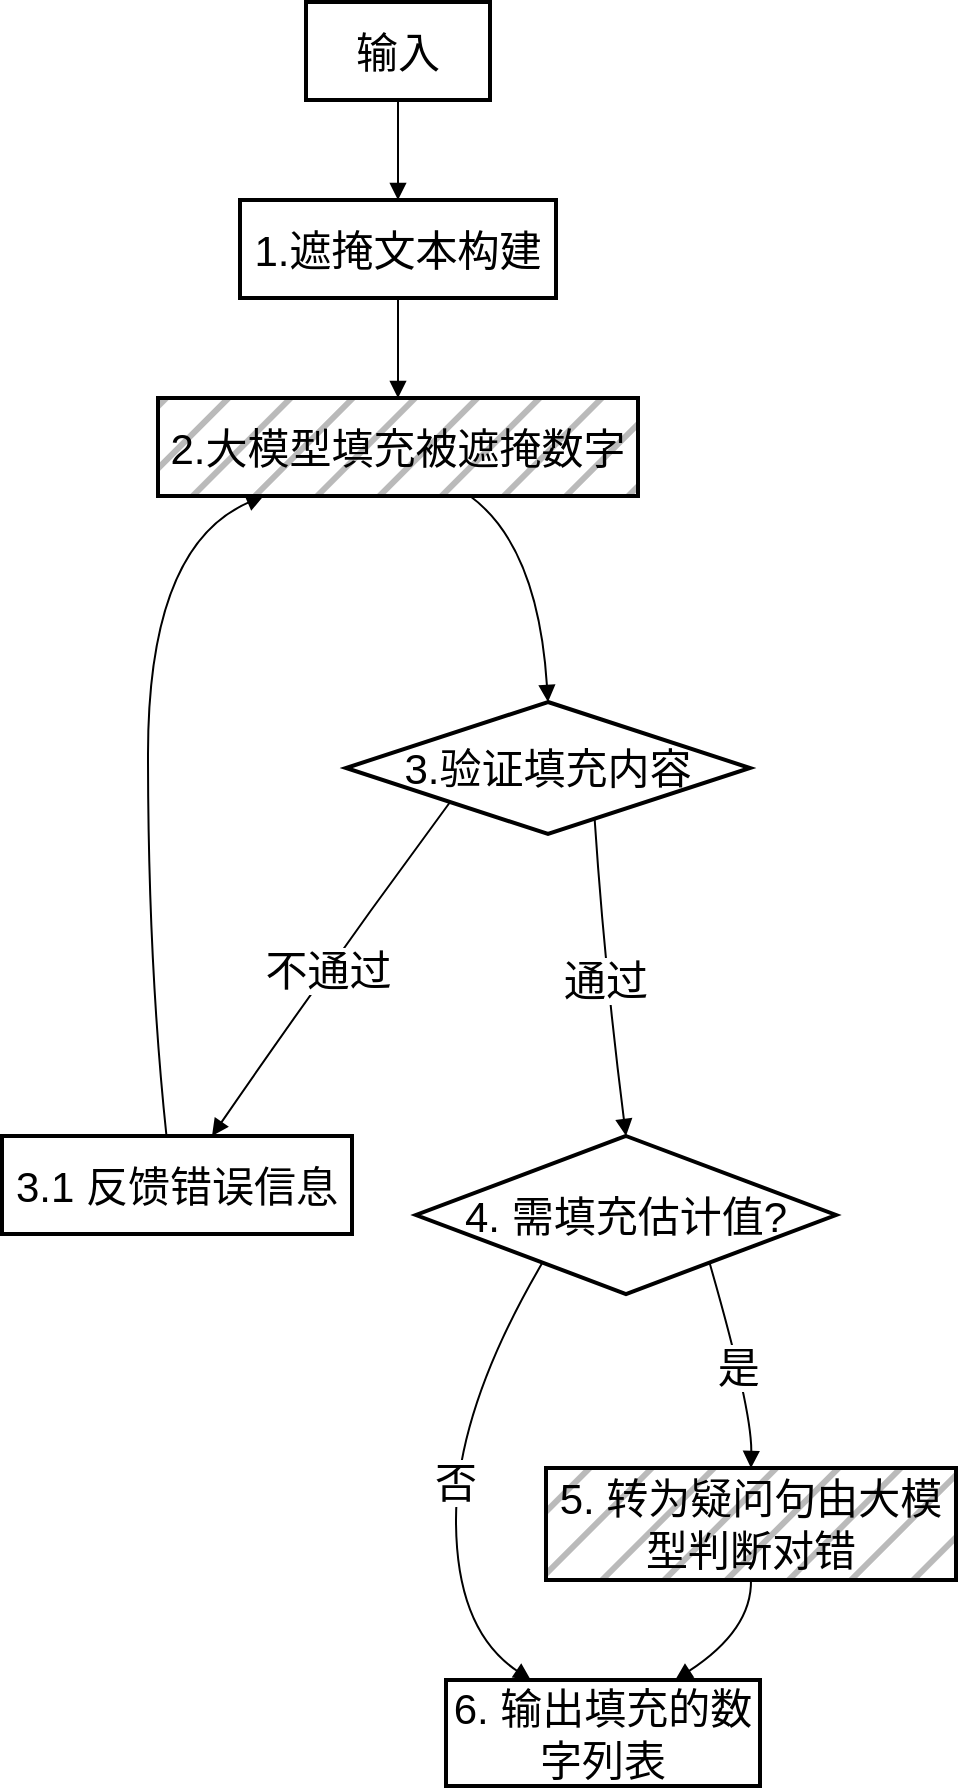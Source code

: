 <mxfile version="24.8.1">
  <diagram name="第 1 页" id="jcsu0ifiuYBYUi2_rB25">
    <mxGraphModel dx="2049" dy="1114" grid="0" gridSize="10" guides="1" tooltips="1" connect="1" arrows="1" fold="1" page="0" pageScale="1" pageWidth="827" pageHeight="1169" math="0" shadow="0">
      <root>
        <mxCell id="0" />
        <mxCell id="1" parent="0" />
        <mxCell id="IDqaXiTxqVLF_361lomE-16" value="输入" style="whiteSpace=wrap;strokeWidth=2;fontSize=21;" vertex="1" parent="1">
          <mxGeometry x="155" y="20" width="92" height="49" as="geometry" />
        </mxCell>
        <mxCell id="IDqaXiTxqVLF_361lomE-17" value="1.遮掩文本构建" style="whiteSpace=wrap;strokeWidth=2;fontSize=21;" vertex="1" parent="1">
          <mxGeometry x="122" y="119" width="158" height="49" as="geometry" />
        </mxCell>
        <mxCell id="IDqaXiTxqVLF_361lomE-18" value="2.大模型填充被遮掩数字" style="whiteSpace=wrap;strokeWidth=2;fontSize=21;fillStyle=hatch;fillColor=#BABABA;" vertex="1" parent="1">
          <mxGeometry x="81" y="218" width="240" height="49" as="geometry" />
        </mxCell>
        <mxCell id="IDqaXiTxqVLF_361lomE-19" value="3.验证填充内容" style="rhombus;strokeWidth=2;whiteSpace=wrap;fontSize=21;" vertex="1" parent="1">
          <mxGeometry x="175" y="370" width="202" height="66" as="geometry" />
        </mxCell>
        <mxCell id="IDqaXiTxqVLF_361lomE-20" value="3.1 反馈错误信息" style="whiteSpace=wrap;strokeWidth=2;fontSize=21;" vertex="1" parent="1">
          <mxGeometry x="3" y="587" width="175" height="49" as="geometry" />
        </mxCell>
        <mxCell id="IDqaXiTxqVLF_361lomE-21" value="4. 需填充估计值?" style="rhombus;strokeWidth=2;whiteSpace=wrap;fontSize=21;" vertex="1" parent="1">
          <mxGeometry x="210" y="587" width="210" height="79" as="geometry" />
        </mxCell>
        <mxCell id="IDqaXiTxqVLF_361lomE-22" value="5. 转为疑问句由大模型判断对错" style="whiteSpace=wrap;strokeWidth=2;fontSize=21;fillStyle=hatch;fillColor=#BABABA;" vertex="1" parent="1">
          <mxGeometry x="275" y="753" width="205" height="56" as="geometry" />
        </mxCell>
        <mxCell id="IDqaXiTxqVLF_361lomE-23" value="6. 输出填充的数字列表" style="whiteSpace=wrap;strokeWidth=2;fontSize=21;" vertex="1" parent="1">
          <mxGeometry x="225" y="859" width="157" height="53" as="geometry" />
        </mxCell>
        <mxCell id="IDqaXiTxqVLF_361lomE-25" value="" style="curved=1;startArrow=none;endArrow=block;exitX=0.5;exitY=1;entryX=0.5;entryY=0;rounded=0;fontSize=21;" edge="1" parent="1" source="IDqaXiTxqVLF_361lomE-16" target="IDqaXiTxqVLF_361lomE-17">
          <mxGeometry relative="1" as="geometry">
            <Array as="points" />
          </mxGeometry>
        </mxCell>
        <mxCell id="IDqaXiTxqVLF_361lomE-26" value="" style="curved=1;startArrow=none;endArrow=block;exitX=0.5;exitY=1;entryX=0.5;entryY=0;rounded=0;fontSize=21;" edge="1" parent="1" source="IDqaXiTxqVLF_361lomE-17" target="IDqaXiTxqVLF_361lomE-18">
          <mxGeometry relative="1" as="geometry">
            <Array as="points" />
          </mxGeometry>
        </mxCell>
        <mxCell id="IDqaXiTxqVLF_361lomE-27" value="" style="curved=1;startArrow=none;endArrow=block;exitX=0.65;exitY=1;entryX=0.5;entryY=0;rounded=0;fontSize=21;" edge="1" parent="1" source="IDqaXiTxqVLF_361lomE-18" target="IDqaXiTxqVLF_361lomE-19">
          <mxGeometry relative="1" as="geometry">
            <Array as="points">
              <mxPoint x="271" y="292" />
            </Array>
          </mxGeometry>
        </mxCell>
        <mxCell id="IDqaXiTxqVLF_361lomE-28" value="不通过" style="curved=1;startArrow=none;endArrow=block;exitX=0.03;exitY=1;entryX=0.6;entryY=0;rounded=0;fontSize=21;" edge="1" parent="1" source="IDqaXiTxqVLF_361lomE-19" target="IDqaXiTxqVLF_361lomE-20">
          <mxGeometry relative="1" as="geometry">
            <Array as="points">
              <mxPoint x="168" y="500" />
            </Array>
          </mxGeometry>
        </mxCell>
        <mxCell id="IDqaXiTxqVLF_361lomE-29" value="" style="curved=1;startArrow=none;endArrow=block;exitX=0.47;exitY=0;entryX=0.22;entryY=1;rounded=0;fontSize=21;" edge="1" parent="1" source="IDqaXiTxqVLF_361lomE-20" target="IDqaXiTxqVLF_361lomE-18">
          <mxGeometry relative="1" as="geometry">
            <Array as="points">
              <mxPoint x="76" y="500" />
              <mxPoint x="76" y="292" />
            </Array>
          </mxGeometry>
        </mxCell>
        <mxCell id="IDqaXiTxqVLF_361lomE-30" value="通过" style="curved=1;startArrow=none;endArrow=block;exitX=0.65;exitY=1;entryX=0.5;entryY=0;rounded=0;fontSize=21;" edge="1" parent="1" source="IDqaXiTxqVLF_361lomE-19" target="IDqaXiTxqVLF_361lomE-21">
          <mxGeometry relative="1" as="geometry">
            <Array as="points">
              <mxPoint x="304" y="500" />
            </Array>
          </mxGeometry>
        </mxCell>
        <mxCell id="IDqaXiTxqVLF_361lomE-31" value="是" style="curved=1;startArrow=none;endArrow=block;exitX=0.83;exitY=1;entryX=0.5;entryY=0;rounded=0;fontSize=21;" edge="1" parent="1" source="IDqaXiTxqVLF_361lomE-21" target="IDqaXiTxqVLF_361lomE-22">
          <mxGeometry relative="1" as="geometry">
            <Array as="points">
              <mxPoint x="378" y="724" />
            </Array>
          </mxGeometry>
        </mxCell>
        <mxCell id="IDqaXiTxqVLF_361lomE-32" value="" style="curved=1;startArrow=none;endArrow=block;exitX=0.5;exitY=1;entryX=0.73;entryY=0;rounded=0;fontSize=21;" edge="1" parent="1" source="IDqaXiTxqVLF_361lomE-22" target="IDqaXiTxqVLF_361lomE-23">
          <mxGeometry relative="1" as="geometry">
            <Array as="points">
              <mxPoint x="378" y="834" />
            </Array>
          </mxGeometry>
        </mxCell>
        <mxCell id="IDqaXiTxqVLF_361lomE-33" value="否" style="curved=1;startArrow=none;endArrow=block;exitX=0.17;exitY=1;entryX=0.27;entryY=0;rounded=0;fontSize=21;" edge="1" parent="1" source="IDqaXiTxqVLF_361lomE-21" target="IDqaXiTxqVLF_361lomE-23">
          <mxGeometry relative="1" as="geometry">
            <Array as="points">
              <mxPoint x="230" y="724" />
              <mxPoint x="230" y="834" />
            </Array>
          </mxGeometry>
        </mxCell>
      </root>
    </mxGraphModel>
  </diagram>
</mxfile>
